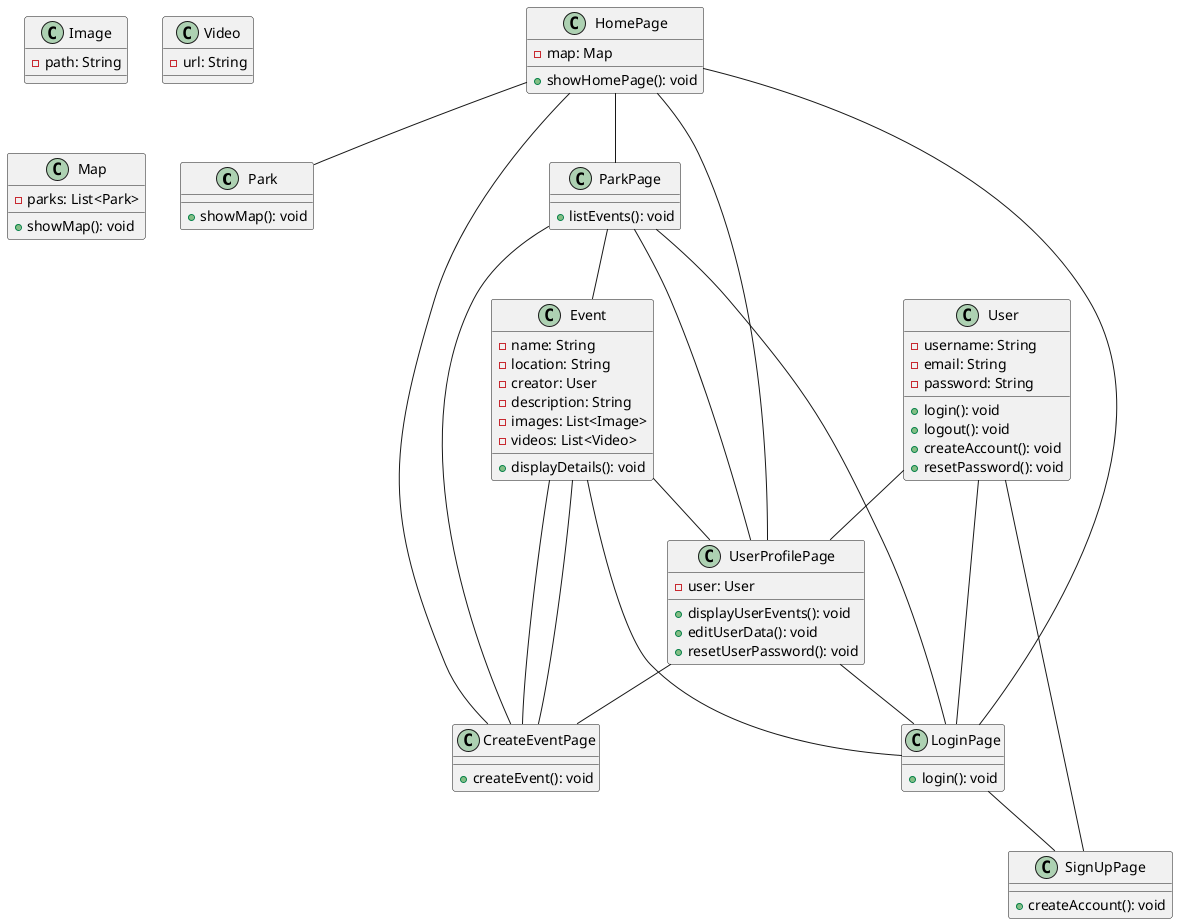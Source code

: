 @startuml

class Park {
  +showMap(): void
}

class ParkPage {
  +listEvents(): void
}

class Event {
  -name: String
  -location: String
  -creator: User
  -description: String
  -images: List<Image>
  -videos: List<Video>

  +displayDetails(): void
}

class HomePage {
  -map: Map
  +showHomePage(): void
}

class User {
  -username: String
  -email: String
  -password: String

  +login(): void
  +logout(): void
  +createAccount(): void
  +resetPassword(): void
}

class UserProfilePage {
  -user: User
  +displayUserEvents(): void
  +editUserData(): void
  +resetUserPassword(): void
}

class CreateEventPage {
  +createEvent(): void
}

class LoginPage {
  +login(): void
}

class SignUpPage {
  +createAccount(): void
}

class Image {
  -path: String
}

class Video {
  -url: String
}

class Map {
  -parks: List<Park>
  +showMap(): void
}

HomePage -- Park
HomePage -- LoginPage
HomePage -- UserProfilePage
HomePage -- CreateEventPage
HomePage -- ParkPage

ParkPage -- Event
ParkPage -- LoginPage
ParkPage -- UserProfilePage
ParkPage -- CreateEventPage

Event -- LoginPage
Event -- UserProfilePage
Event -- CreateEventPage

User -- LoginPage
User -- UserProfilePage
User -- SignUpPage

UserProfilePage -- LoginPage
UserProfilePage -- CreateEventPage

CreateEventPage -- Event

LoginPage -- SignUpPage

@enduml


